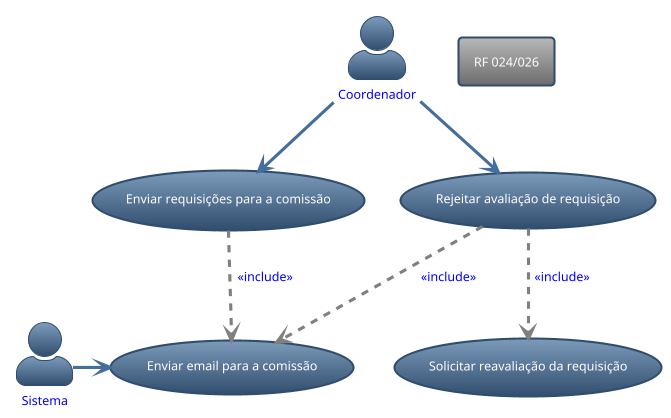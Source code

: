 @startuml RF 1.8/1.10
skinparam actorStyle awesome
!theme spacelab
rectangle "RF 024/026"
:Coordenador: as coordenador #text:blue
:Sistema: as sistema #text:blue
(Enviar requisições para a comissão) as enviar_requisicoes_comissao
(Enviar email para a comissão) as enviar_email_comissao
(Rejeitar avaliação de requisição) as rejeitar_avaliacao_requisicao
(Solicitar reavaliação da requisição) as solicitar_reavaliacao_requisicao

coordenador --> enviar_requisicoes_comissao
coordenador --> rejeitar_avaliacao_requisicao
sistema -right-->(enviar_email_comissao)
rejeitar_avaliacao_requisicao ..> solicitar_reavaliacao_requisicao #line:gray;text:blue : <<include>>  
enviar_requisicoes_comissao ..> enviar_email_comissao #line:gray;text:blue : <<include>>  
rejeitar_avaliacao_requisicao ..> enviar_email_comissao #line:gray;text:blue : <<include>>  

@enduml